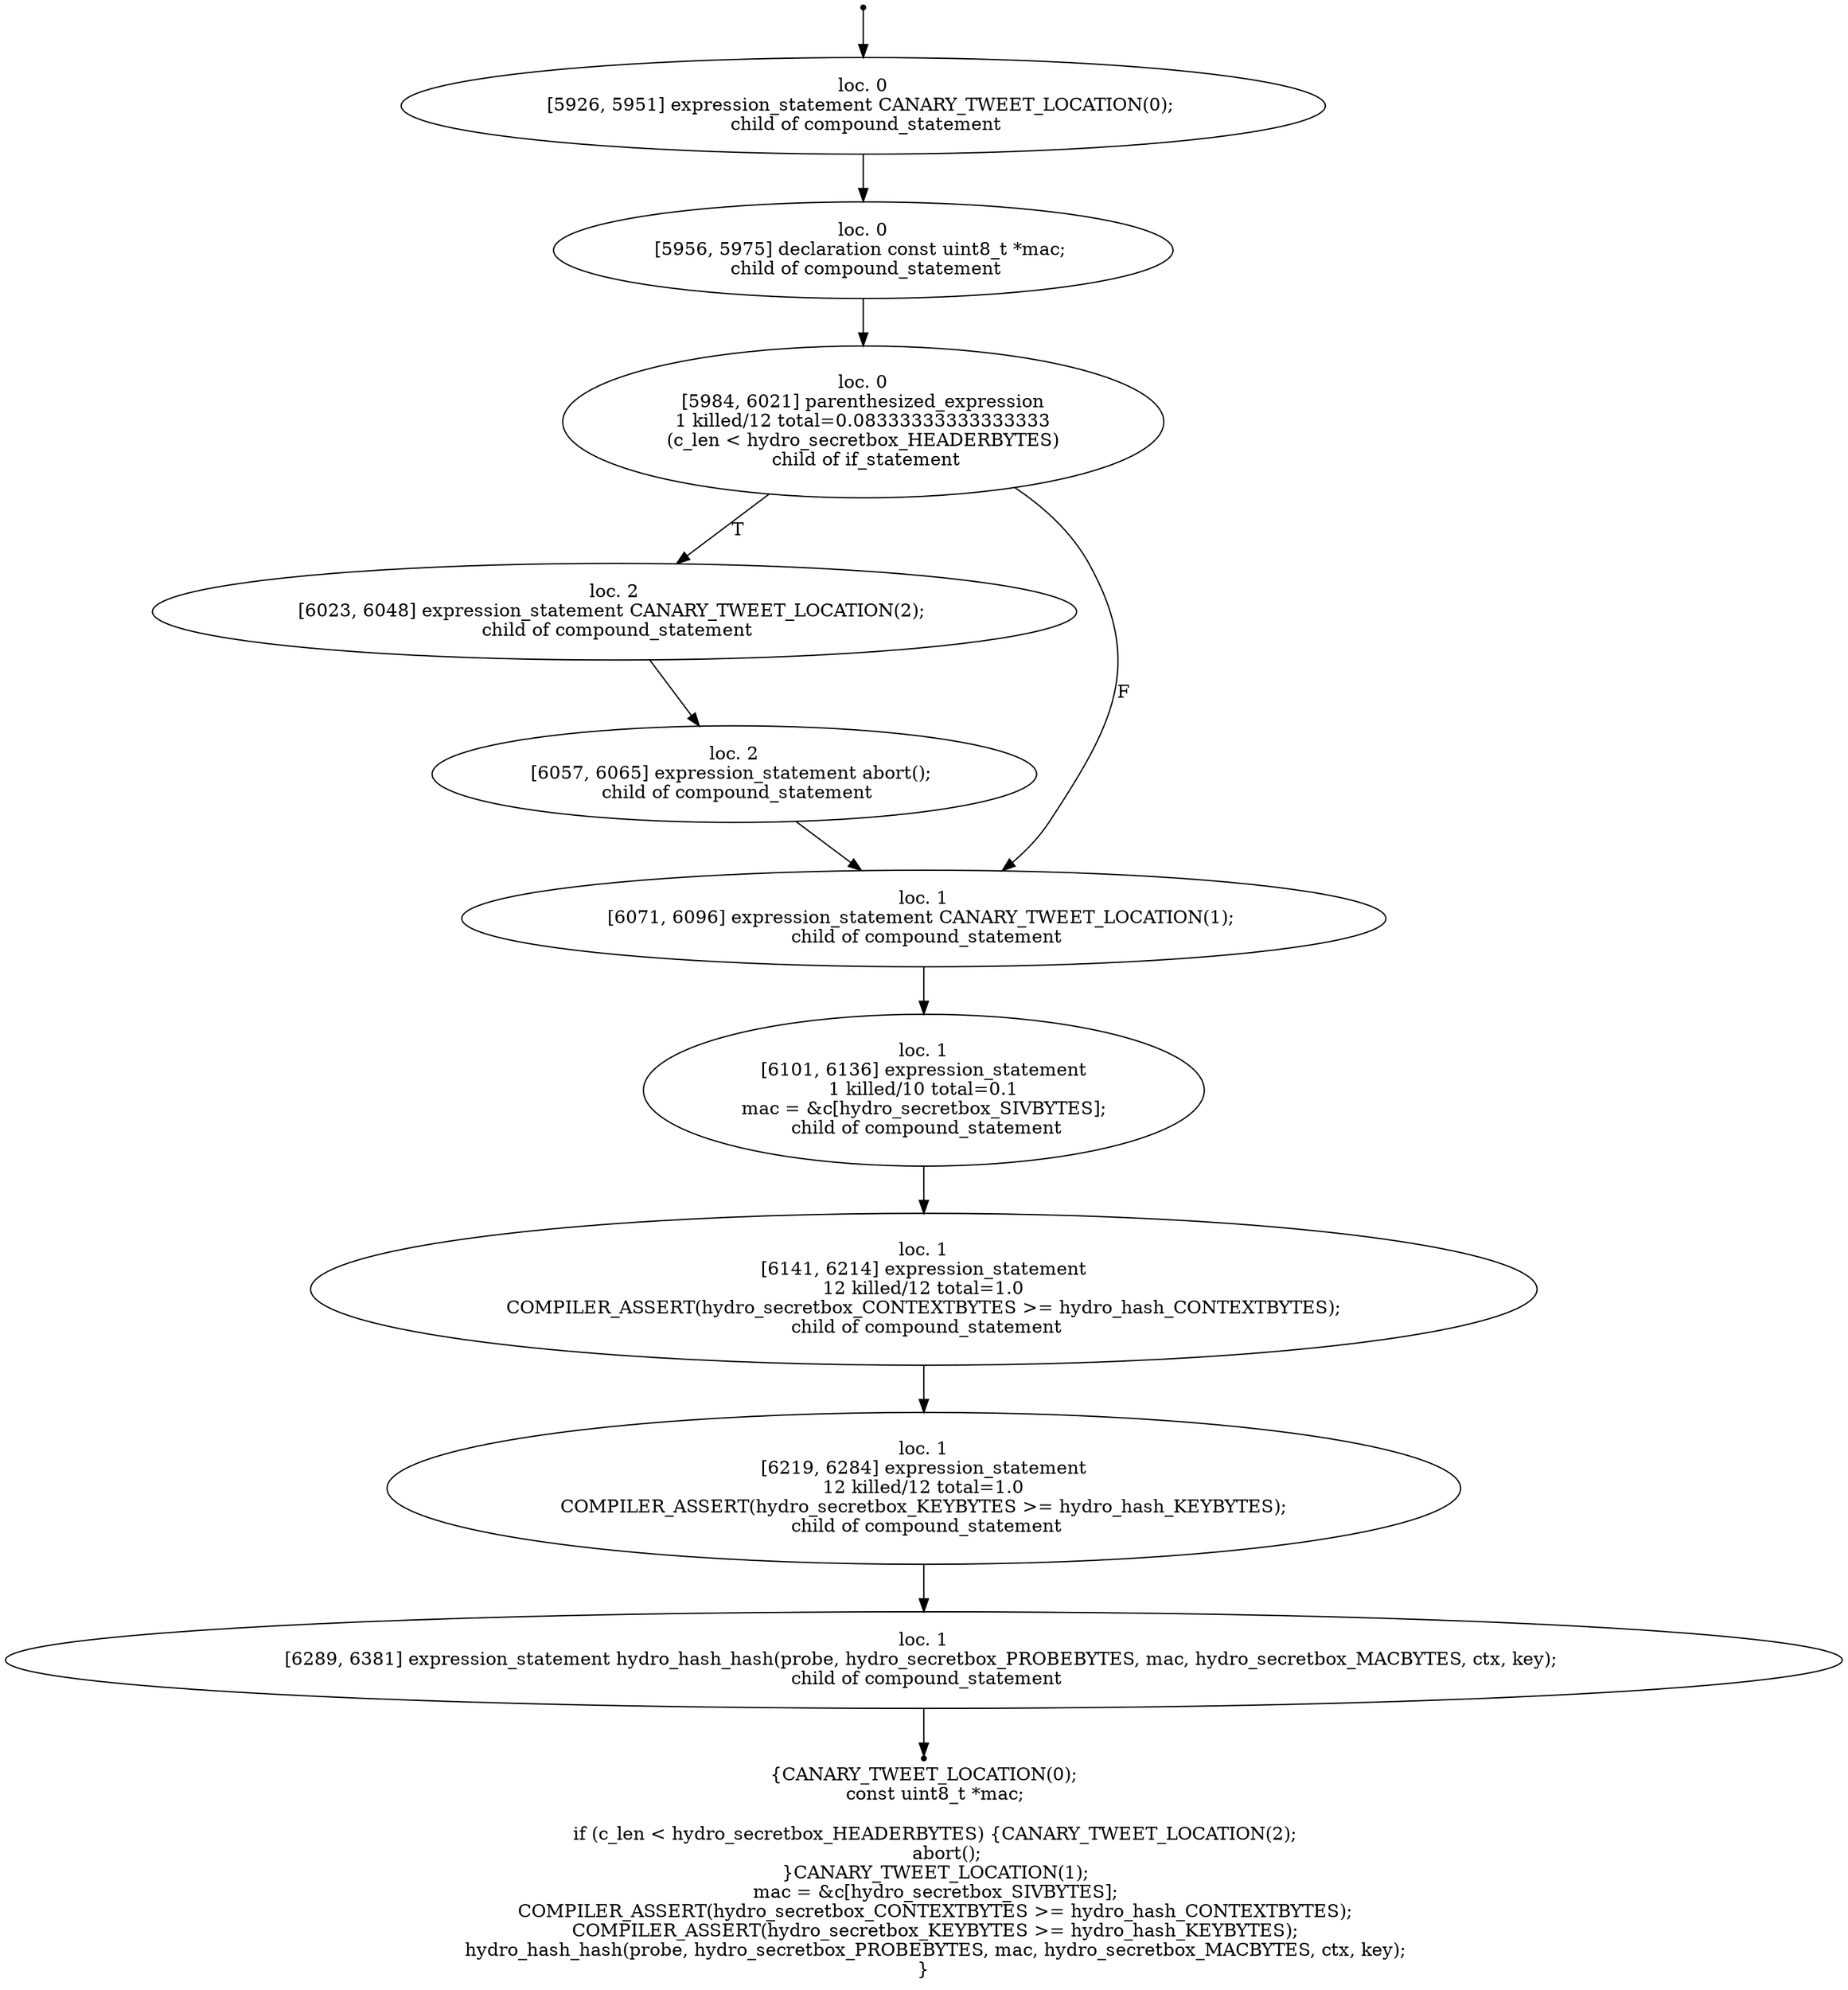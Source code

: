 digraph hydro_secretbox_probe_create_6 {
	initial [shape=point]
	initial -> "loc. 0
[5926, 5951] expression_statement CANARY_TWEET_LOCATION(0); 
 child of compound_statement"
	final [shape=point]
	"loc. 1
[6289, 6381] expression_statement hydro_hash_hash(probe, hydro_secretbox_PROBEBYTES, mac, hydro_secretbox_MACBYTES, ctx, key); 
 child of compound_statement" -> final
	"loc. 0
[5926, 5951] expression_statement CANARY_TWEET_LOCATION(0); 
 child of compound_statement"
	"loc. 0
[5926, 5951] expression_statement CANARY_TWEET_LOCATION(0); 
 child of compound_statement" -> "loc. 0
[5956, 5975] declaration const uint8_t *mac; 
 child of compound_statement"
	"loc. 0
[5956, 5975] declaration const uint8_t *mac; 
 child of compound_statement"
	"loc. 0
[5956, 5975] declaration const uint8_t *mac; 
 child of compound_statement" -> "loc. 0
[5984, 6021] parenthesized_expression
1 killed/12 total=0.08333333333333333
 (c_len < hydro_secretbox_HEADERBYTES) 
 child of if_statement"
	"loc. 0
[5984, 6021] parenthesized_expression
1 killed/12 total=0.08333333333333333
 (c_len < hydro_secretbox_HEADERBYTES) 
 child of if_statement"
	"loc. 0
[5984, 6021] parenthesized_expression
1 killed/12 total=0.08333333333333333
 (c_len < hydro_secretbox_HEADERBYTES) 
 child of if_statement" -> "loc. 2
[6023, 6048] expression_statement CANARY_TWEET_LOCATION(2); 
 child of compound_statement" [label=T]
	"loc. 0
[5984, 6021] parenthesized_expression
1 killed/12 total=0.08333333333333333
 (c_len < hydro_secretbox_HEADERBYTES) 
 child of if_statement" -> "loc. 1
[6071, 6096] expression_statement CANARY_TWEET_LOCATION(1); 
 child of compound_statement" [label=F]
	"loc. 2
[6023, 6048] expression_statement CANARY_TWEET_LOCATION(2); 
 child of compound_statement"
	"loc. 2
[6023, 6048] expression_statement CANARY_TWEET_LOCATION(2); 
 child of compound_statement" -> "loc. 2
[6057, 6065] expression_statement abort(); 
 child of compound_statement"
	"loc. 1
[6071, 6096] expression_statement CANARY_TWEET_LOCATION(1); 
 child of compound_statement"
	"loc. 1
[6071, 6096] expression_statement CANARY_TWEET_LOCATION(1); 
 child of compound_statement" -> "loc. 1
[6101, 6136] expression_statement
1 killed/10 total=0.1
 mac = &c[hydro_secretbox_SIVBYTES]; 
 child of compound_statement"
	"loc. 2
[6057, 6065] expression_statement abort(); 
 child of compound_statement"
	"loc. 2
[6057, 6065] expression_statement abort(); 
 child of compound_statement" -> "loc. 1
[6071, 6096] expression_statement CANARY_TWEET_LOCATION(1); 
 child of compound_statement"
	"loc. 1
[6101, 6136] expression_statement
1 killed/10 total=0.1
 mac = &c[hydro_secretbox_SIVBYTES]; 
 child of compound_statement"
	"loc. 1
[6101, 6136] expression_statement
1 killed/10 total=0.1
 mac = &c[hydro_secretbox_SIVBYTES]; 
 child of compound_statement" -> "loc. 1
[6141, 6214] expression_statement
12 killed/12 total=1.0
 COMPILER_ASSERT(hydro_secretbox_CONTEXTBYTES >= hydro_hash_CONTEXTBYTES); 
 child of compound_statement"
	"loc. 1
[6141, 6214] expression_statement
12 killed/12 total=1.0
 COMPILER_ASSERT(hydro_secretbox_CONTEXTBYTES >= hydro_hash_CONTEXTBYTES); 
 child of compound_statement"
	"loc. 1
[6141, 6214] expression_statement
12 killed/12 total=1.0
 COMPILER_ASSERT(hydro_secretbox_CONTEXTBYTES >= hydro_hash_CONTEXTBYTES); 
 child of compound_statement" -> "loc. 1
[6219, 6284] expression_statement
12 killed/12 total=1.0
 COMPILER_ASSERT(hydro_secretbox_KEYBYTES >= hydro_hash_KEYBYTES); 
 child of compound_statement"
	"loc. 1
[6219, 6284] expression_statement
12 killed/12 total=1.0
 COMPILER_ASSERT(hydro_secretbox_KEYBYTES >= hydro_hash_KEYBYTES); 
 child of compound_statement"
	"loc. 1
[6219, 6284] expression_statement
12 killed/12 total=1.0
 COMPILER_ASSERT(hydro_secretbox_KEYBYTES >= hydro_hash_KEYBYTES); 
 child of compound_statement" -> "loc. 1
[6289, 6381] expression_statement hydro_hash_hash(probe, hydro_secretbox_PROBEBYTES, mac, hydro_secretbox_MACBYTES, ctx, key); 
 child of compound_statement"
	"loc. 1
[6289, 6381] expression_statement hydro_hash_hash(probe, hydro_secretbox_PROBEBYTES, mac, hydro_secretbox_MACBYTES, ctx, key); 
 child of compound_statement"
	label="{CANARY_TWEET_LOCATION(0);
    const uint8_t *mac;

    if (c_len < hydro_secretbox_HEADERBYTES) {CANARY_TWEET_LOCATION(2);
        abort();
    }CANARY_TWEET_LOCATION(1);
    mac = &c[hydro_secretbox_SIVBYTES];
    COMPILER_ASSERT(hydro_secretbox_CONTEXTBYTES >= hydro_hash_CONTEXTBYTES);
    COMPILER_ASSERT(hydro_secretbox_KEYBYTES >= hydro_hash_KEYBYTES);
    hydro_hash_hash(probe, hydro_secretbox_PROBEBYTES, mac, hydro_secretbox_MACBYTES, ctx, key);
}"
}
